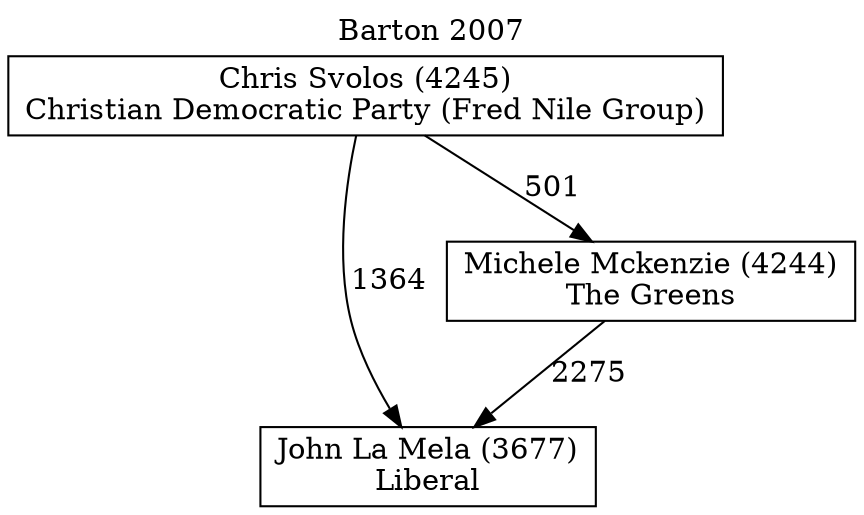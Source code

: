 // House preference flow
digraph "John La Mela (3677)_Barton_2007" {
	graph [label="Barton 2007" labelloc=t mclimit=10]
	node [shape=box]
	"John La Mela (3677)" [label="John La Mela (3677)
Liberal"]
	"Michele Mckenzie (4244)" [label="Michele Mckenzie (4244)
The Greens"]
	"Chris Svolos (4245)" [label="Chris Svolos (4245)
Christian Democratic Party (Fred Nile Group)"]
	"Michele Mckenzie (4244)" -> "John La Mela (3677)" [label=2275]
	"Chris Svolos (4245)" -> "Michele Mckenzie (4244)" [label=501]
	"Chris Svolos (4245)" -> "John La Mela (3677)" [label=1364]
}
